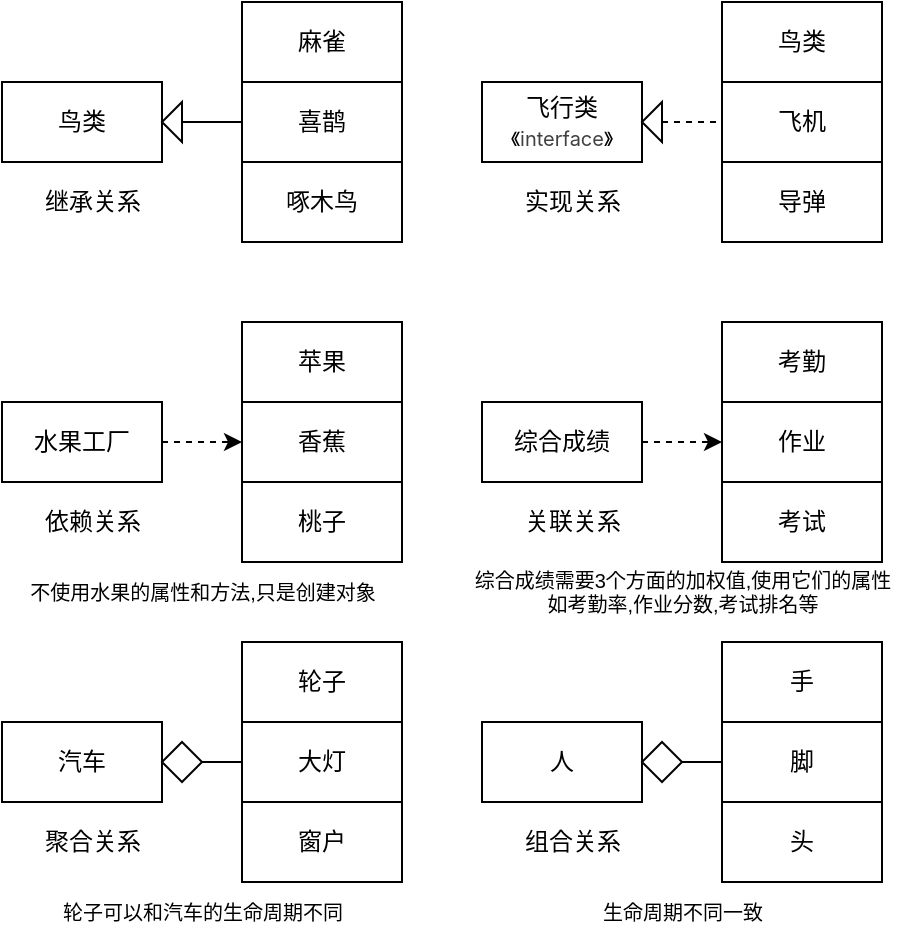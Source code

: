 <mxfile>
    <diagram id="DMqmeZ3RHjKyLr8Z_s1l" name="第 1 页">
        <mxGraphModel dx="640" dy="317" grid="1" gridSize="10" guides="1" tooltips="1" connect="1" arrows="1" fold="1" page="1" pageScale="1" pageWidth="1169" pageHeight="827" math="0" shadow="0">
            <root>
                <mxCell id="0"/>
                <mxCell id="1" parent="0"/>
                <mxCell id="11" value="" style="group" vertex="1" connectable="0" parent="1">
                    <mxGeometry x="40" y="40" width="200" height="120" as="geometry"/>
                </mxCell>
                <mxCell id="2" value="鸟类" style="whiteSpace=wrap;html=1;" vertex="1" parent="11">
                    <mxGeometry y="40" width="80" height="40" as="geometry"/>
                </mxCell>
                <mxCell id="3" value="麻雀" style="whiteSpace=wrap;html=1;" vertex="1" parent="11">
                    <mxGeometry x="120" width="80" height="40" as="geometry"/>
                </mxCell>
                <mxCell id="4" value="啄木鸟" style="whiteSpace=wrap;html=1;" vertex="1" parent="11">
                    <mxGeometry x="120" y="80" width="80" height="40" as="geometry"/>
                </mxCell>
                <mxCell id="5" value="喜鹊" style="whiteSpace=wrap;html=1;" vertex="1" parent="11">
                    <mxGeometry x="120" y="40" width="80" height="40" as="geometry"/>
                </mxCell>
                <mxCell id="8" value="" style="group;rotation=-180;" vertex="1" connectable="0" parent="11">
                    <mxGeometry x="80" y="50" width="40" height="20" as="geometry"/>
                </mxCell>
                <mxCell id="7" style="edgeStyle=none;html=1;exitX=0;exitY=0.5;exitDx=0;exitDy=0;rounded=0;strokeColor=default;endArrow=none;endFill=0;" edge="1" parent="8" source="6">
                    <mxGeometry relative="1" as="geometry">
                        <mxPoint x="40" y="10" as="targetPoint"/>
                    </mxGeometry>
                </mxCell>
                <mxCell id="6" value="" style="triangle;whiteSpace=wrap;html=1;rotation=-180;" vertex="1" parent="8">
                    <mxGeometry width="10" height="20" as="geometry"/>
                </mxCell>
                <mxCell id="10" value="继承关系" style="text;html=1;align=center;verticalAlign=middle;resizable=0;points=[];autosize=1;strokeColor=none;fillColor=none;" vertex="1" parent="11">
                    <mxGeometry x="10" y="85" width="70" height="30" as="geometry"/>
                </mxCell>
                <mxCell id="12" value="" style="group" vertex="1" connectable="0" parent="1">
                    <mxGeometry x="280" y="40" width="200" height="120" as="geometry"/>
                </mxCell>
                <mxCell id="13" value="飞行类&lt;br&gt;&lt;font style=&quot;font-size: 10px;&quot;&gt;《&lt;span style=&quot;color: rgba(0, 0, 0, 0.75); font-family: -apple-system, &amp;quot;SF UI Text&amp;quot;, Arial, &amp;quot;PingFang SC&amp;quot;, &amp;quot;Hiragino Sans GB&amp;quot;, &amp;quot;Microsoft YaHei&amp;quot;, &amp;quot;WenQuanYi Micro Hei&amp;quot;, sans-serif; font-variant-ligatures: no-common-ligatures; text-align: left; background-color: rgb(255, 255, 255);&quot;&gt;interface&lt;/span&gt;》&lt;/font&gt;" style="whiteSpace=wrap;html=1;" vertex="1" parent="12">
                    <mxGeometry y="40" width="80" height="40" as="geometry"/>
                </mxCell>
                <mxCell id="14" value="鸟类" style="whiteSpace=wrap;html=1;" vertex="1" parent="12">
                    <mxGeometry x="120" width="80" height="40" as="geometry"/>
                </mxCell>
                <mxCell id="15" value="导弹" style="whiteSpace=wrap;html=1;" vertex="1" parent="12">
                    <mxGeometry x="120" y="80" width="80" height="40" as="geometry"/>
                </mxCell>
                <mxCell id="16" value="飞机" style="whiteSpace=wrap;html=1;" vertex="1" parent="12">
                    <mxGeometry x="120" y="40" width="80" height="40" as="geometry"/>
                </mxCell>
                <mxCell id="17" value="" style="group;rotation=-180;" vertex="1" connectable="0" parent="12">
                    <mxGeometry x="80" y="50" width="40" height="20" as="geometry"/>
                </mxCell>
                <mxCell id="18" style="edgeStyle=none;html=1;exitX=0;exitY=0.5;exitDx=0;exitDy=0;rounded=0;strokeColor=default;endArrow=none;endFill=0;dashed=1;" edge="1" parent="17" source="19">
                    <mxGeometry relative="1" as="geometry">
                        <mxPoint x="40" y="10" as="targetPoint"/>
                    </mxGeometry>
                </mxCell>
                <mxCell id="19" value="" style="triangle;whiteSpace=wrap;html=1;rotation=-180;" vertex="1" parent="17">
                    <mxGeometry width="10" height="20" as="geometry"/>
                </mxCell>
                <mxCell id="20" value="实现关系" style="text;html=1;align=center;verticalAlign=middle;resizable=0;points=[];autosize=1;strokeColor=none;fillColor=none;" vertex="1" parent="12">
                    <mxGeometry x="10" y="85" width="70" height="30" as="geometry"/>
                </mxCell>
                <mxCell id="29" value="" style="group" vertex="1" connectable="0" parent="1">
                    <mxGeometry x="40" y="200" width="200" height="150" as="geometry"/>
                </mxCell>
                <mxCell id="21" value="水果工厂" style="whiteSpace=wrap;html=1;" vertex="1" parent="29">
                    <mxGeometry y="40" width="80" height="40" as="geometry"/>
                </mxCell>
                <mxCell id="22" value="苹果" style="whiteSpace=wrap;html=1;" vertex="1" parent="29">
                    <mxGeometry x="120" width="80" height="40" as="geometry"/>
                </mxCell>
                <mxCell id="23" value="香蕉" style="whiteSpace=wrap;html=1;" vertex="1" parent="29">
                    <mxGeometry x="120" y="40" width="80" height="40" as="geometry"/>
                </mxCell>
                <mxCell id="25" style="edgeStyle=none;rounded=0;html=1;exitX=1;exitY=0.5;exitDx=0;exitDy=0;entryX=0;entryY=0.5;entryDx=0;entryDy=0;dashed=1;strokeColor=default;fontSize=10;endArrow=classic;endFill=1;" edge="1" parent="29" source="21" target="23">
                    <mxGeometry relative="1" as="geometry"/>
                </mxCell>
                <mxCell id="24" value="桃子" style="whiteSpace=wrap;html=1;" vertex="1" parent="29">
                    <mxGeometry x="120" y="80" width="80" height="40" as="geometry"/>
                </mxCell>
                <mxCell id="26" value="依赖关系" style="text;html=1;align=center;verticalAlign=middle;resizable=0;points=[];autosize=1;strokeColor=none;fillColor=none;" vertex="1" parent="29">
                    <mxGeometry x="10" y="85" width="70" height="30" as="geometry"/>
                </mxCell>
                <mxCell id="28" value="不使用水果的属性和方法,只是创建对象" style="text;html=1;align=center;verticalAlign=middle;resizable=0;points=[];autosize=1;strokeColor=none;fillColor=none;fontSize=10;" vertex="1" parent="29">
                    <mxGeometry y="120" width="200" height="30" as="geometry"/>
                </mxCell>
                <mxCell id="30" value="" style="group" vertex="1" connectable="0" parent="1">
                    <mxGeometry x="280" y="200" width="215" height="155" as="geometry"/>
                </mxCell>
                <mxCell id="31" value="综合成绩" style="whiteSpace=wrap;html=1;" vertex="1" parent="30">
                    <mxGeometry y="40" width="80" height="40" as="geometry"/>
                </mxCell>
                <mxCell id="32" value="考勤" style="whiteSpace=wrap;html=1;" vertex="1" parent="30">
                    <mxGeometry x="120" width="80" height="40" as="geometry"/>
                </mxCell>
                <mxCell id="33" value="作业" style="whiteSpace=wrap;html=1;" vertex="1" parent="30">
                    <mxGeometry x="120" y="40" width="80" height="40" as="geometry"/>
                </mxCell>
                <mxCell id="34" style="edgeStyle=none;rounded=0;html=1;exitX=1;exitY=0.5;exitDx=0;exitDy=0;entryX=0;entryY=0.5;entryDx=0;entryDy=0;dashed=1;strokeColor=default;fontSize=10;endArrow=classic;endFill=1;" edge="1" parent="30" source="31" target="33">
                    <mxGeometry relative="1" as="geometry"/>
                </mxCell>
                <mxCell id="35" value="考试" style="whiteSpace=wrap;html=1;" vertex="1" parent="30">
                    <mxGeometry x="120" y="80" width="80" height="40" as="geometry"/>
                </mxCell>
                <mxCell id="36" value="关联关系" style="text;html=1;align=center;verticalAlign=middle;resizable=0;points=[];autosize=1;strokeColor=none;fillColor=none;" vertex="1" parent="30">
                    <mxGeometry x="10" y="85" width="70" height="30" as="geometry"/>
                </mxCell>
                <mxCell id="37" value="综合成绩需要3个方面的加权值,使用它们的属性&lt;br&gt;如考勤率,作业分数,考试排名等" style="text;html=1;align=center;verticalAlign=middle;resizable=0;points=[];autosize=1;strokeColor=none;fillColor=none;fontSize=10;" vertex="1" parent="30">
                    <mxGeometry x="-15" y="115" width="230" height="40" as="geometry"/>
                </mxCell>
                <mxCell id="52" value="" style="group" vertex="1" connectable="0" parent="1">
                    <mxGeometry x="40" y="360" width="200" height="150" as="geometry"/>
                </mxCell>
                <mxCell id="39" value="汽车" style="whiteSpace=wrap;html=1;" vertex="1" parent="52">
                    <mxGeometry y="40" width="80" height="40" as="geometry"/>
                </mxCell>
                <mxCell id="40" value="轮子" style="whiteSpace=wrap;html=1;" vertex="1" parent="52">
                    <mxGeometry x="120" width="80" height="40" as="geometry"/>
                </mxCell>
                <mxCell id="41" value="大灯" style="whiteSpace=wrap;html=1;" vertex="1" parent="52">
                    <mxGeometry x="120" y="40" width="80" height="40" as="geometry"/>
                </mxCell>
                <mxCell id="43" value="窗户" style="whiteSpace=wrap;html=1;" vertex="1" parent="52">
                    <mxGeometry x="120" y="80" width="80" height="40" as="geometry"/>
                </mxCell>
                <mxCell id="44" value="聚合关系" style="text;html=1;align=center;verticalAlign=middle;resizable=0;points=[];autosize=1;strokeColor=none;fillColor=none;" vertex="1" parent="52">
                    <mxGeometry x="10" y="85" width="70" height="30" as="geometry"/>
                </mxCell>
                <mxCell id="45" value="轮子可以和汽车的生命周期不同" style="text;html=1;align=center;verticalAlign=middle;resizable=0;points=[];autosize=1;strokeColor=none;fillColor=none;fontSize=10;" vertex="1" parent="52">
                    <mxGeometry x="20" y="120" width="160" height="30" as="geometry"/>
                </mxCell>
                <mxCell id="50" value="" style="group;rotation=-180;" vertex="1" connectable="0" parent="52">
                    <mxGeometry x="80" y="50" width="40" height="20" as="geometry"/>
                </mxCell>
                <mxCell id="49" style="edgeStyle=none;rounded=0;html=1;exitX=0;exitY=0.5;exitDx=0;exitDy=0;strokeColor=default;fontSize=10;endArrow=none;endFill=0;" edge="1" parent="50" source="47">
                    <mxGeometry relative="1" as="geometry">
                        <mxPoint x="40" y="10" as="targetPoint"/>
                    </mxGeometry>
                </mxCell>
                <mxCell id="47" value="" style="rhombus;whiteSpace=wrap;html=1;fontSize=10;rotation=-180;" vertex="1" parent="50">
                    <mxGeometry width="20" height="20" as="geometry"/>
                </mxCell>
                <mxCell id="53" value="" style="group" vertex="1" connectable="0" parent="1">
                    <mxGeometry x="280" y="360" width="200" height="150" as="geometry"/>
                </mxCell>
                <mxCell id="54" value="人" style="whiteSpace=wrap;html=1;" vertex="1" parent="53">
                    <mxGeometry y="40" width="80" height="40" as="geometry"/>
                </mxCell>
                <mxCell id="55" value="手" style="whiteSpace=wrap;html=1;" vertex="1" parent="53">
                    <mxGeometry x="120" width="80" height="40" as="geometry"/>
                </mxCell>
                <mxCell id="56" value="脚" style="whiteSpace=wrap;html=1;" vertex="1" parent="53">
                    <mxGeometry x="120" y="40" width="80" height="40" as="geometry"/>
                </mxCell>
                <mxCell id="57" value="头" style="whiteSpace=wrap;html=1;" vertex="1" parent="53">
                    <mxGeometry x="120" y="80" width="80" height="40" as="geometry"/>
                </mxCell>
                <mxCell id="58" value="组合关系" style="text;html=1;align=center;verticalAlign=middle;resizable=0;points=[];autosize=1;strokeColor=none;fillColor=none;" vertex="1" parent="53">
                    <mxGeometry x="10" y="85" width="70" height="30" as="geometry"/>
                </mxCell>
                <mxCell id="59" value="生命周期不同一致" style="text;html=1;align=center;verticalAlign=middle;resizable=0;points=[];autosize=1;strokeColor=none;fillColor=none;fontSize=10;" vertex="1" parent="53">
                    <mxGeometry x="50" y="120" width="100" height="30" as="geometry"/>
                </mxCell>
                <mxCell id="60" value="" style="group;rotation=-180;" vertex="1" connectable="0" parent="53">
                    <mxGeometry x="80" y="50" width="40" height="20" as="geometry"/>
                </mxCell>
                <mxCell id="61" style="edgeStyle=none;rounded=0;html=1;exitX=0;exitY=0.5;exitDx=0;exitDy=0;strokeColor=default;fontSize=10;endArrow=none;endFill=0;" edge="1" parent="60" source="62">
                    <mxGeometry relative="1" as="geometry">
                        <mxPoint x="40" y="10" as="targetPoint"/>
                    </mxGeometry>
                </mxCell>
                <mxCell id="62" value="" style="rhombus;whiteSpace=wrap;html=1;fontSize=10;rotation=-180;" vertex="1" parent="60">
                    <mxGeometry width="20" height="20" as="geometry"/>
                </mxCell>
            </root>
        </mxGraphModel>
    </diagram>
</mxfile>